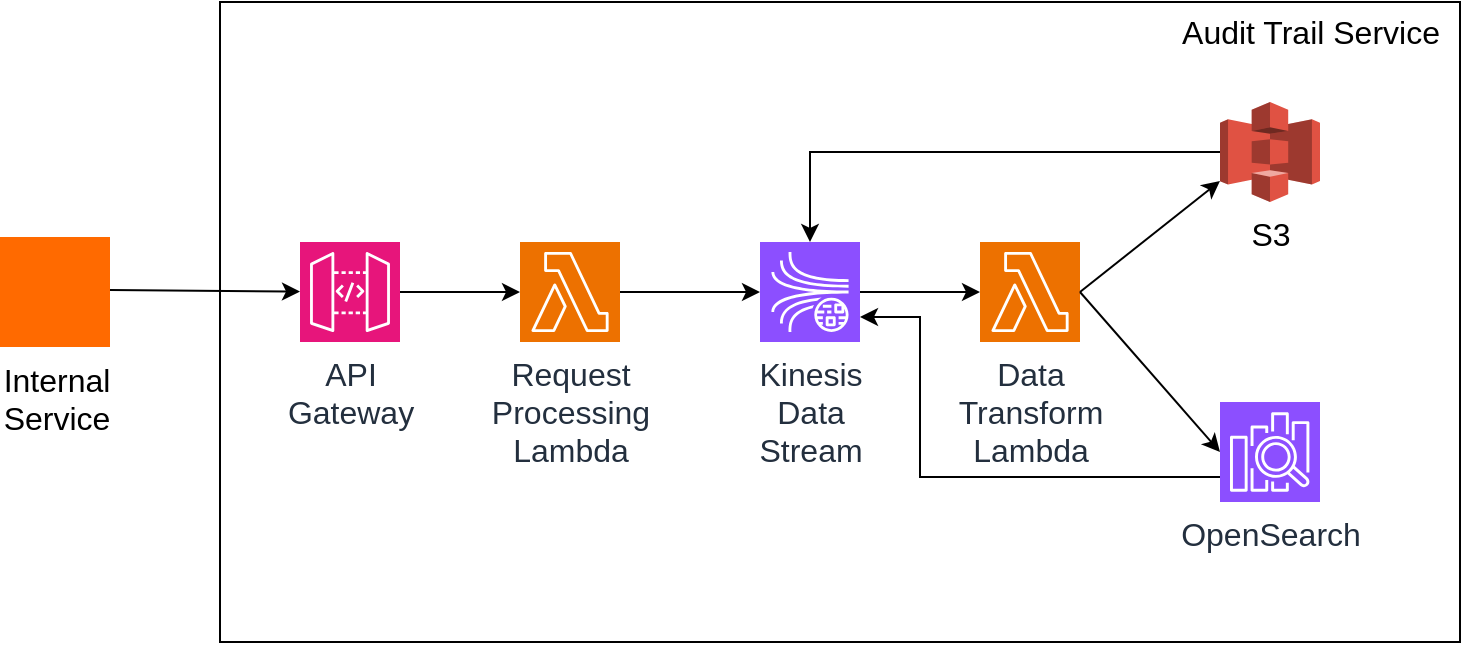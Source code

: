 <mxfile version="28.2.7">
  <diagram name="Page-1" id="2pFaqVdgrzqxWMn3WCkf">
    <mxGraphModel dx="1368" dy="875" grid="1" gridSize="10" guides="1" tooltips="1" connect="1" arrows="1" fold="1" page="1" pageScale="1" pageWidth="850" pageHeight="1100" math="0" shadow="0">
      <root>
        <mxCell id="0" />
        <mxCell id="1" parent="0" />
        <mxCell id="gQG86MyrQx7TDx18C2uM-1" value="Internal&lt;br&gt;Service" style="points=[];aspect=fixed;html=1;align=center;shadow=0;dashed=0;fillColor=#FF6A00;strokeColor=none;shape=mxgraph.alibaba_cloud.webplus_web_app_service;labelPosition=center;verticalLabelPosition=bottom;verticalAlign=top;fontSize=16;" vertex="1" parent="1">
          <mxGeometry x="60" y="157.5" width="55" height="55" as="geometry" />
        </mxCell>
        <mxCell id="gQG86MyrQx7TDx18C2uM-4" value="" style="rounded=0;whiteSpace=wrap;html=1;" vertex="1" parent="1">
          <mxGeometry x="170" y="40" width="620" height="320" as="geometry" />
        </mxCell>
        <mxCell id="gQG86MyrQx7TDx18C2uM-3" value="Kinesis&lt;br&gt;Data&lt;br&gt;Stream" style="sketch=0;points=[[0,0,0],[0.25,0,0],[0.5,0,0],[0.75,0,0],[1,0,0],[0,1,0],[0.25,1,0],[0.5,1,0],[0.75,1,0],[1,1,0],[0,0.25,0],[0,0.5,0],[0,0.75,0],[1,0.25,0],[1,0.5,0],[1,0.75,0]];outlineConnect=0;fontColor=#232F3E;fillColor=#8C4FFF;strokeColor=#ffffff;dashed=0;verticalLabelPosition=bottom;verticalAlign=top;align=center;html=1;fontSize=16;fontStyle=0;aspect=fixed;shape=mxgraph.aws4.resourceIcon;resIcon=mxgraph.aws4.kinesis_data_streams;" vertex="1" parent="1">
          <mxGeometry x="440" y="160" width="50" height="50" as="geometry" />
        </mxCell>
        <mxCell id="gQG86MyrQx7TDx18C2uM-5" value="API&lt;br&gt;Gateway" style="sketch=0;points=[[0,0,0],[0.25,0,0],[0.5,0,0],[0.75,0,0],[1,0,0],[0,1,0],[0.25,1,0],[0.5,1,0],[0.75,1,0],[1,1,0],[0,0.25,0],[0,0.5,0],[0,0.75,0],[1,0.25,0],[1,0.5,0],[1,0.75,0]];outlineConnect=0;fontColor=#232F3E;fillColor=#E7157B;strokeColor=#ffffff;dashed=0;verticalLabelPosition=bottom;verticalAlign=top;align=center;html=1;fontSize=16;fontStyle=0;aspect=fixed;shape=mxgraph.aws4.resourceIcon;resIcon=mxgraph.aws4.api_gateway;" vertex="1" parent="1">
          <mxGeometry x="210" y="160" width="50" height="50" as="geometry" />
        </mxCell>
        <mxCell id="gQG86MyrQx7TDx18C2uM-6" value="Request&lt;br&gt;Processing&lt;br&gt;Lambda" style="sketch=0;points=[[0,0,0],[0.25,0,0],[0.5,0,0],[0.75,0,0],[1,0,0],[0,1,0],[0.25,1,0],[0.5,1,0],[0.75,1,0],[1,1,0],[0,0.25,0],[0,0.5,0],[0,0.75,0],[1,0.25,0],[1,0.5,0],[1,0.75,0]];outlineConnect=0;fontColor=#232F3E;fillColor=#ED7100;strokeColor=#ffffff;dashed=0;verticalLabelPosition=bottom;verticalAlign=top;align=center;html=1;fontSize=16;fontStyle=0;aspect=fixed;shape=mxgraph.aws4.resourceIcon;resIcon=mxgraph.aws4.lambda;" vertex="1" parent="1">
          <mxGeometry x="320" y="160" width="50" height="50" as="geometry" />
        </mxCell>
        <mxCell id="gQG86MyrQx7TDx18C2uM-7" value="Data&lt;br&gt;Transform&lt;br&gt;Lambda" style="sketch=0;points=[[0,0,0],[0.25,0,0],[0.5,0,0],[0.75,0,0],[1,0,0],[0,1,0],[0.25,1,0],[0.5,1,0],[0.75,1,0],[1,1,0],[0,0.25,0],[0,0.5,0],[0,0.75,0],[1,0.25,0],[1,0.5,0],[1,0.75,0]];outlineConnect=0;fontColor=#232F3E;fillColor=#ED7100;strokeColor=#ffffff;dashed=0;verticalLabelPosition=bottom;verticalAlign=top;align=center;html=1;fontSize=16;fontStyle=0;aspect=fixed;shape=mxgraph.aws4.resourceIcon;resIcon=mxgraph.aws4.lambda;" vertex="1" parent="1">
          <mxGeometry x="550" y="160" width="50" height="50" as="geometry" />
        </mxCell>
        <mxCell id="gQG86MyrQx7TDx18C2uM-9" value="S3" style="outlineConnect=0;dashed=0;verticalLabelPosition=bottom;verticalAlign=top;align=center;html=1;shape=mxgraph.aws3.s3;fillColor=#E05243;gradientColor=none;fontSize=16;" vertex="1" parent="1">
          <mxGeometry x="670" y="90" width="50" height="50" as="geometry" />
        </mxCell>
        <mxCell id="gQG86MyrQx7TDx18C2uM-10" value="OpenSearch" style="sketch=0;points=[[0,0,0],[0.25,0,0],[0.5,0,0],[0.75,0,0],[1,0,0],[0,1,0],[0.25,1,0],[0.5,1,0],[0.75,1,0],[1,1,0],[0,0.25,0],[0,0.5,0],[0,0.75,0],[1,0.25,0],[1,0.5,0],[1,0.75,0]];outlineConnect=0;fontColor=#232F3E;fillColor=#8C4FFF;strokeColor=#ffffff;dashed=0;verticalLabelPosition=bottom;verticalAlign=top;align=center;html=1;fontSize=16;fontStyle=0;aspect=fixed;shape=mxgraph.aws4.resourceIcon;resIcon=mxgraph.aws4.elasticsearch_service;" vertex="1" parent="1">
          <mxGeometry x="670" y="240" width="50" height="50" as="geometry" />
        </mxCell>
        <mxCell id="gQG86MyrQx7TDx18C2uM-11" value="Audit Trail Service" style="text;html=1;align=center;verticalAlign=middle;resizable=0;points=[];autosize=1;strokeColor=none;fillColor=none;fontSize=16;" vertex="1" parent="1">
          <mxGeometry x="640" y="40" width="150" height="30" as="geometry" />
        </mxCell>
        <mxCell id="gQG86MyrQx7TDx18C2uM-12" value="" style="endArrow=classic;html=1;rounded=0;exitX=1;exitY=0.482;exitDx=0;exitDy=0;exitPerimeter=0;" edge="1" parent="1" source="gQG86MyrQx7TDx18C2uM-1" target="gQG86MyrQx7TDx18C2uM-5">
          <mxGeometry width="50" height="50" relative="1" as="geometry">
            <mxPoint x="370" y="440" as="sourcePoint" />
            <mxPoint x="420" y="390" as="targetPoint" />
          </mxGeometry>
        </mxCell>
        <mxCell id="gQG86MyrQx7TDx18C2uM-13" value="" style="endArrow=classic;html=1;rounded=0;exitX=1;exitY=0.5;exitDx=0;exitDy=0;exitPerimeter=0;entryX=0;entryY=0.5;entryDx=0;entryDy=0;entryPerimeter=0;" edge="1" parent="1" source="gQG86MyrQx7TDx18C2uM-5" target="gQG86MyrQx7TDx18C2uM-6">
          <mxGeometry width="50" height="50" relative="1" as="geometry">
            <mxPoint x="190" y="460" as="sourcePoint" />
            <mxPoint x="285" y="461" as="targetPoint" />
          </mxGeometry>
        </mxCell>
        <mxCell id="gQG86MyrQx7TDx18C2uM-14" value="" style="endArrow=classic;html=1;rounded=0;exitX=1;exitY=0.5;exitDx=0;exitDy=0;exitPerimeter=0;entryX=0;entryY=0.5;entryDx=0;entryDy=0;entryPerimeter=0;" edge="1" parent="1" source="gQG86MyrQx7TDx18C2uM-6" target="gQG86MyrQx7TDx18C2uM-3">
          <mxGeometry width="50" height="50" relative="1" as="geometry">
            <mxPoint x="340" y="340" as="sourcePoint" />
            <mxPoint x="435" y="341" as="targetPoint" />
          </mxGeometry>
        </mxCell>
        <mxCell id="gQG86MyrQx7TDx18C2uM-15" value="" style="endArrow=classic;html=1;rounded=0;exitX=1;exitY=0.5;exitDx=0;exitDy=0;exitPerimeter=0;" edge="1" parent="1" source="gQG86MyrQx7TDx18C2uM-3" target="gQG86MyrQx7TDx18C2uM-7">
          <mxGeometry width="50" height="50" relative="1" as="geometry">
            <mxPoint x="430" y="440" as="sourcePoint" />
            <mxPoint x="525" y="441" as="targetPoint" />
          </mxGeometry>
        </mxCell>
        <mxCell id="gQG86MyrQx7TDx18C2uM-16" value="" style="endArrow=classic;html=1;rounded=0;exitX=1;exitY=0.5;exitDx=0;exitDy=0;exitPerimeter=0;entryX=0;entryY=0.79;entryDx=0;entryDy=0;entryPerimeter=0;" edge="1" parent="1" source="gQG86MyrQx7TDx18C2uM-7" target="gQG86MyrQx7TDx18C2uM-9">
          <mxGeometry width="50" height="50" relative="1" as="geometry">
            <mxPoint x="460" y="490" as="sourcePoint" />
            <mxPoint x="555" y="491" as="targetPoint" />
          </mxGeometry>
        </mxCell>
        <mxCell id="gQG86MyrQx7TDx18C2uM-17" value="" style="endArrow=classic;html=1;rounded=0;exitX=1;exitY=0.5;exitDx=0;exitDy=0;exitPerimeter=0;entryX=0;entryY=0.5;entryDx=0;entryDy=0;entryPerimeter=0;" edge="1" parent="1" source="gQG86MyrQx7TDx18C2uM-7" target="gQG86MyrQx7TDx18C2uM-10">
          <mxGeometry width="50" height="50" relative="1" as="geometry">
            <mxPoint x="640" y="520" as="sourcePoint" />
            <mxPoint x="735" y="521" as="targetPoint" />
          </mxGeometry>
        </mxCell>
        <mxCell id="gQG86MyrQx7TDx18C2uM-19" value="" style="endArrow=none;startArrow=classic;html=1;rounded=0;exitX=0.5;exitY=0;exitDx=0;exitDy=0;exitPerimeter=0;entryX=0;entryY=0.5;entryDx=0;entryDy=0;entryPerimeter=0;edgeStyle=orthogonalEdgeStyle;startFill=1;endFill=0;" edge="1" parent="1" source="gQG86MyrQx7TDx18C2uM-3" target="gQG86MyrQx7TDx18C2uM-9">
          <mxGeometry width="50" height="50" relative="1" as="geometry">
            <mxPoint x="370" y="440" as="sourcePoint" />
            <mxPoint x="420" y="390" as="targetPoint" />
          </mxGeometry>
        </mxCell>
        <mxCell id="gQG86MyrQx7TDx18C2uM-20" value="" style="endArrow=none;startArrow=classic;html=1;rounded=0;exitX=1;exitY=0.75;exitDx=0;exitDy=0;exitPerimeter=0;entryX=0;entryY=0.75;entryDx=0;entryDy=0;entryPerimeter=0;edgeStyle=orthogonalEdgeStyle;endFill=0;" edge="1" parent="1" source="gQG86MyrQx7TDx18C2uM-3" target="gQG86MyrQx7TDx18C2uM-10">
          <mxGeometry width="50" height="50" relative="1" as="geometry">
            <mxPoint x="500" y="445" as="sourcePoint" />
            <mxPoint x="705" y="400" as="targetPoint" />
            <Array as="points">
              <mxPoint x="520" y="198" />
              <mxPoint x="520" y="278" />
            </Array>
          </mxGeometry>
        </mxCell>
      </root>
    </mxGraphModel>
  </diagram>
</mxfile>
